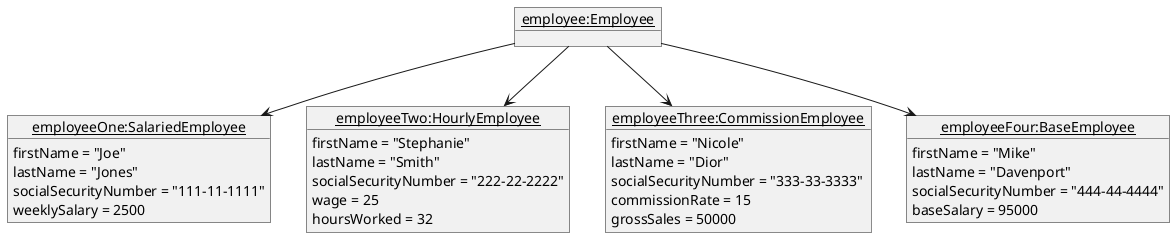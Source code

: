 @startuml
object "<u>employee:Employee</u>" as em{
}

object "<u>employeeOne:SalariedEmployee</u>" as em1{
firstName = "Joe"
lastName = "Jones"
socialSecurityNumber = "111-11-1111"
weeklySalary = 2500
}
object "<u>employeeTwo:HourlyEmployee</u>" as em2{
firstName = "Stephanie"
lastName = "Smith"
socialSecurityNumber = "222-22-2222"
wage = 25
hoursWorked = 32
}
object "<u>employeeThree:CommissionEmployee</u>" as em3{
firstName = "Nicole"
lastName = "Dior"
socialSecurityNumber = "333-33-3333"
commissionRate = 15
grossSales = 50000
}
object "<u>employeeFour:BaseEmployee</u>" as em4{
firstName = "Mike"
lastName = "Davenport"
socialSecurityNumber = "444-44-4444"
baseSalary = 95000
}

em --> em1
em --> em2
em --> em3
em --> em4

@enduml
